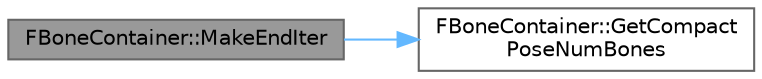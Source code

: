 digraph "FBoneContainer::MakeEndIter"
{
 // INTERACTIVE_SVG=YES
 // LATEX_PDF_SIZE
  bgcolor="transparent";
  edge [fontname=Helvetica,fontsize=10,labelfontname=Helvetica,labelfontsize=10];
  node [fontname=Helvetica,fontsize=10,shape=box,height=0.2,width=0.4];
  rankdir="LR";
  Node1 [id="Node000001",label="FBoneContainer::MakeEndIter",height=0.2,width=0.4,color="gray40", fillcolor="grey60", style="filled", fontcolor="black",tooltip=" "];
  Node1 -> Node2 [id="edge1_Node000001_Node000002",color="steelblue1",style="solid",tooltip=" "];
  Node2 [id="Node000002",label="FBoneContainer::GetCompact\lPoseNumBones",height=0.2,width=0.4,color="grey40", fillcolor="white", style="filled",URL="$d2/d4f/structFBoneContainer.html#a16f1df0c34a14355705f7815383047a1",tooltip=" "];
}

